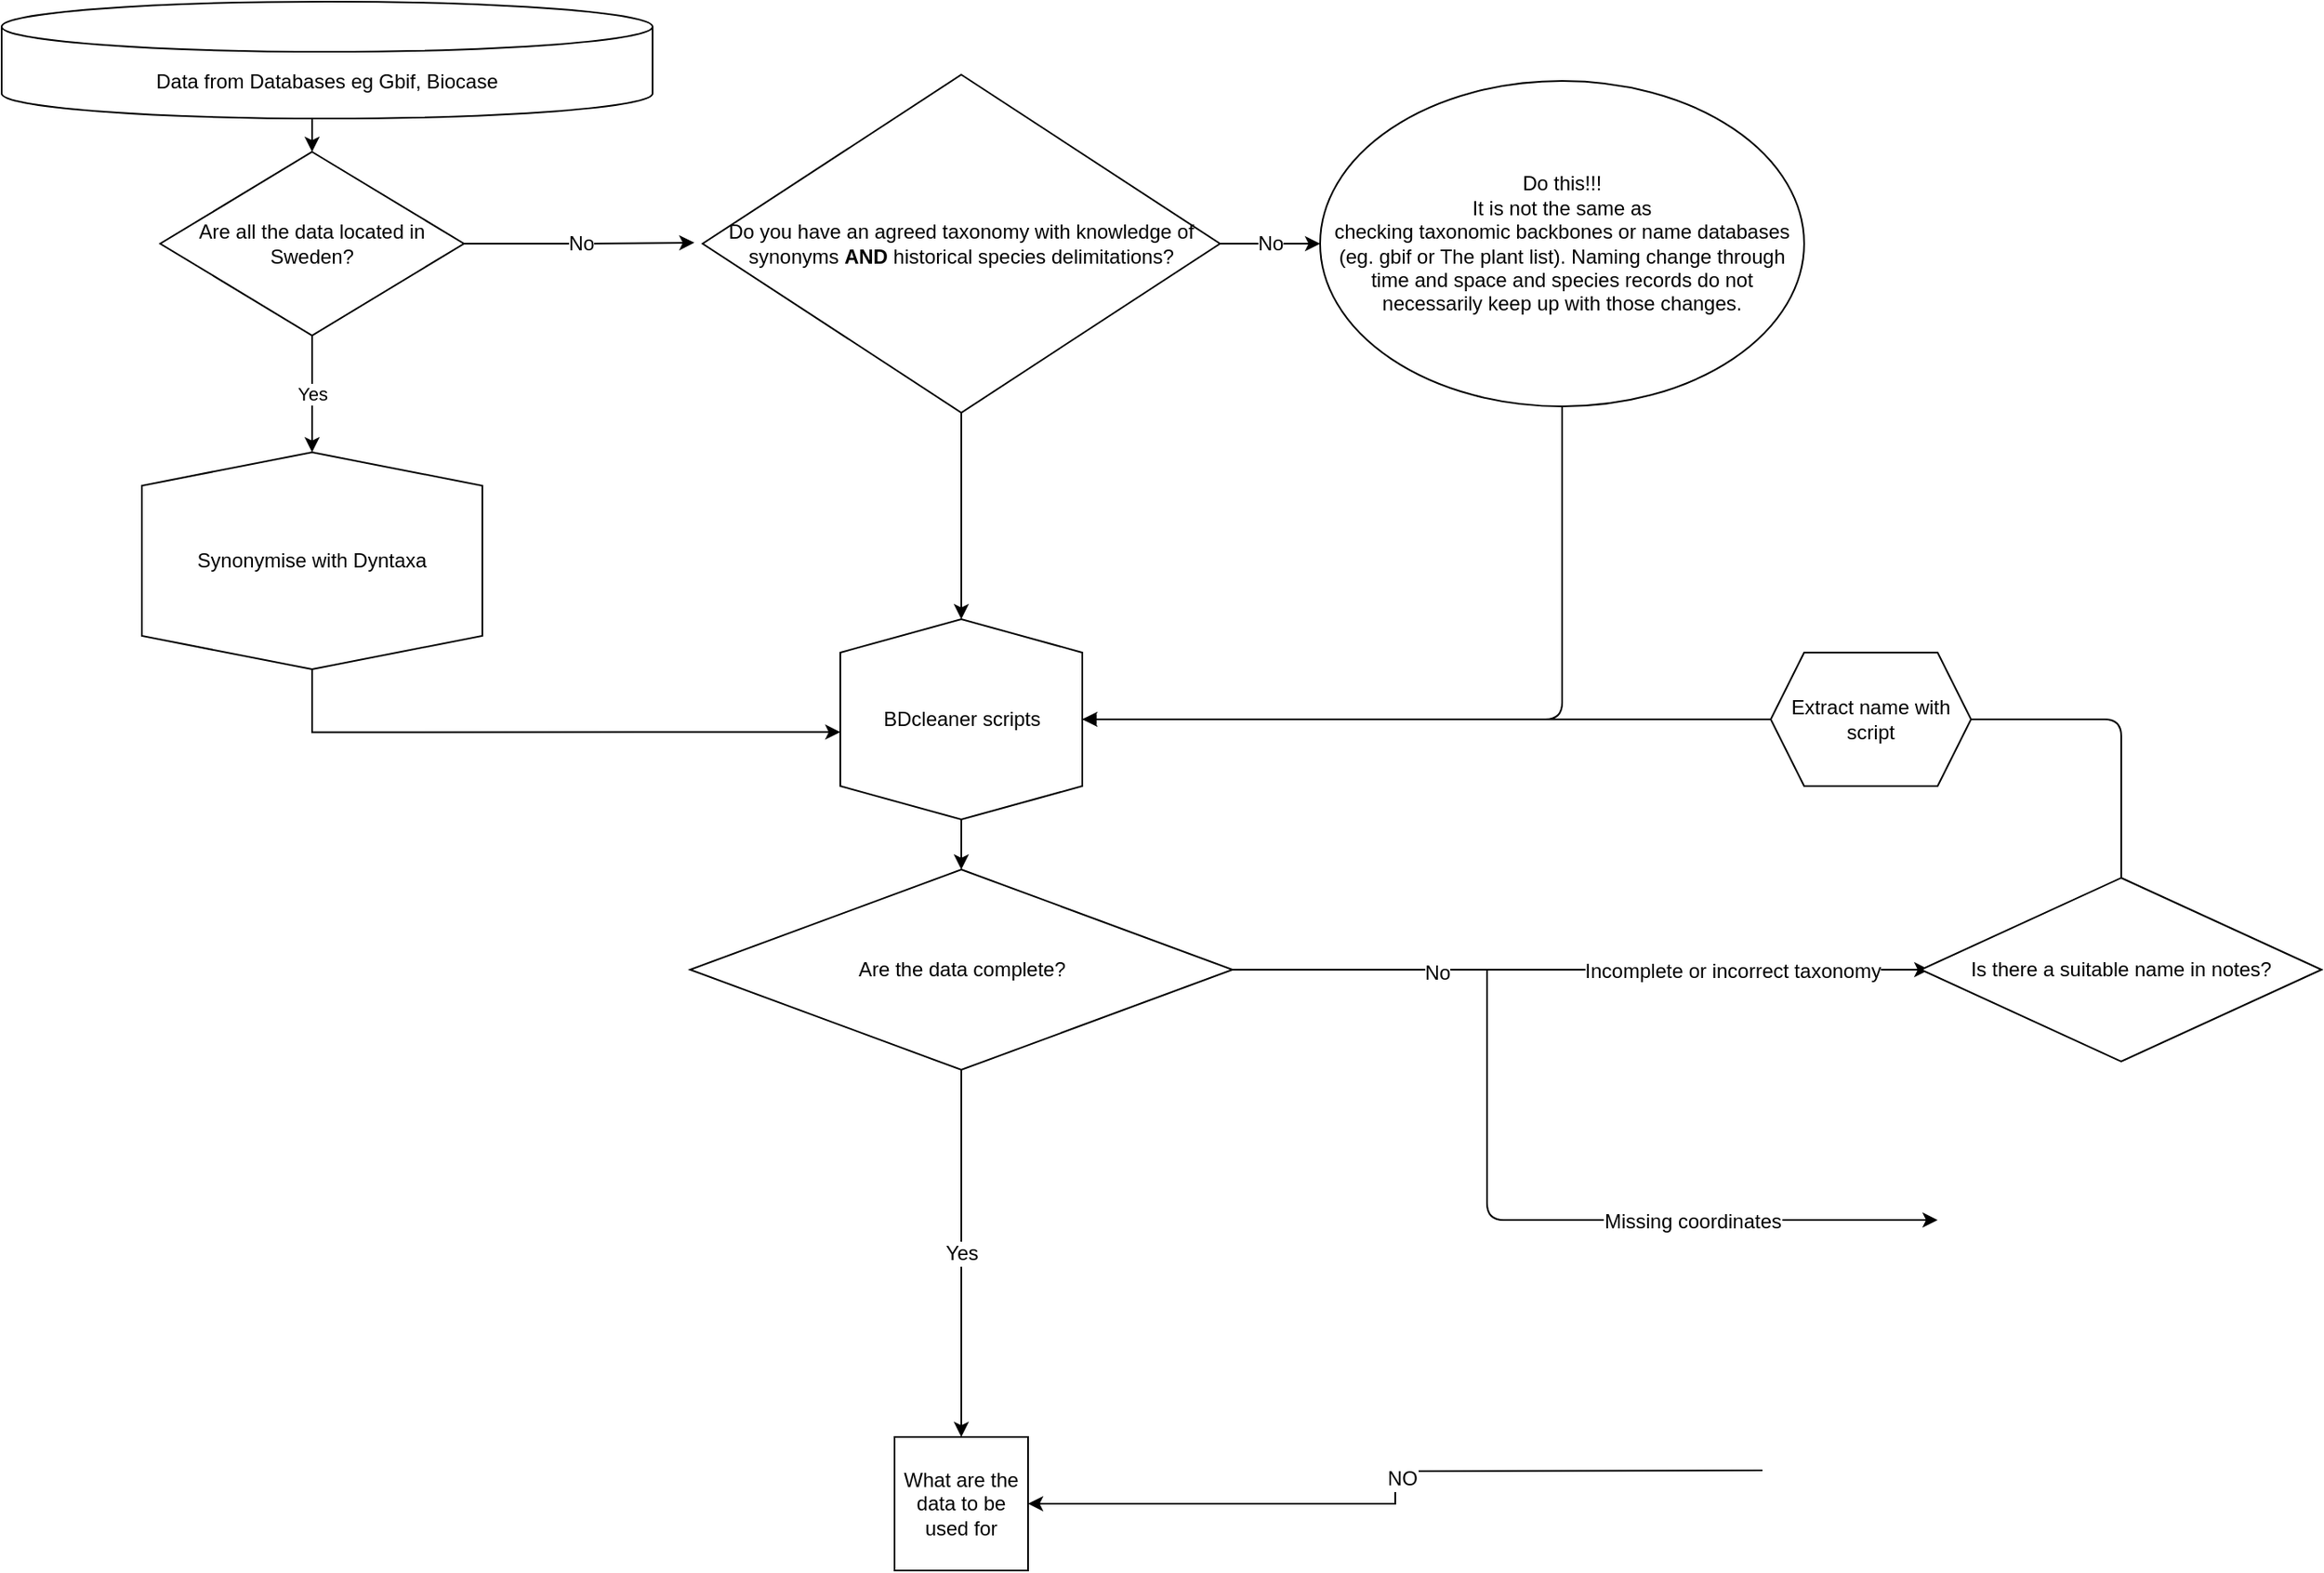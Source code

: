 <mxfile version="13.7.7" type="github">
  <diagram id="C5RBs43oDa-KdzZeNtuy" name="Page-1">
    <mxGraphModel dx="1422" dy="791" grid="1" gridSize="10" guides="1" tooltips="1" connect="1" arrows="1" fold="1" page="1" pageScale="1" pageWidth="2339" pageHeight="3300" math="0" shadow="0">
      <root>
        <mxCell id="WIyWlLk6GJQsqaUBKTNV-0" />
        <mxCell id="WIyWlLk6GJQsqaUBKTNV-1" parent="WIyWlLk6GJQsqaUBKTNV-0" />
        <mxCell id="iHcdqhV0YViVewFqACI8-9" style="edgeStyle=orthogonalEdgeStyle;rounded=0;orthogonalLoop=1;jettySize=auto;html=1;exitX=0.5;exitY=1;exitDx=0;exitDy=0;exitPerimeter=0;entryX=0.5;entryY=0;entryDx=0;entryDy=0;" edge="1" parent="WIyWlLk6GJQsqaUBKTNV-1" source="iHcdqhV0YViVewFqACI8-0" target="iHcdqhV0YViVewFqACI8-1">
          <mxGeometry relative="1" as="geometry" />
        </mxCell>
        <mxCell id="iHcdqhV0YViVewFqACI8-0" value="Data from Databases eg Gbif, Biocase" style="shape=cylinder3;whiteSpace=wrap;html=1;boundedLbl=1;backgroundOutline=1;size=15;" vertex="1" parent="WIyWlLk6GJQsqaUBKTNV-1">
          <mxGeometry x="70" y="50" width="390" height="70" as="geometry" />
        </mxCell>
        <mxCell id="iHcdqhV0YViVewFqACI8-19" value="Yes" style="edgeStyle=orthogonalEdgeStyle;rounded=0;orthogonalLoop=1;jettySize=auto;html=1;entryX=0;entryY=0.5;entryDx=0;entryDy=0;" edge="1" parent="WIyWlLk6GJQsqaUBKTNV-1" source="iHcdqhV0YViVewFqACI8-1" target="iHcdqhV0YViVewFqACI8-4">
          <mxGeometry relative="1" as="geometry">
            <mxPoint x="256" y="280" as="targetPoint" />
          </mxGeometry>
        </mxCell>
        <mxCell id="iHcdqhV0YViVewFqACI8-27" value="No" style="edgeStyle=orthogonalEdgeStyle;rounded=0;orthogonalLoop=1;jettySize=auto;html=1;fontSize=12;entryX=-0.016;entryY=0.497;entryDx=0;entryDy=0;entryPerimeter=0;" edge="1" parent="WIyWlLk6GJQsqaUBKTNV-1" source="iHcdqhV0YViVewFqACI8-1" target="iHcdqhV0YViVewFqACI8-14">
          <mxGeometry relative="1" as="geometry">
            <mxPoint x="427" y="195" as="targetPoint" />
          </mxGeometry>
        </mxCell>
        <mxCell id="iHcdqhV0YViVewFqACI8-1" value="Are all the data located in Sweden?" style="rhombus;whiteSpace=wrap;html=1;" vertex="1" parent="WIyWlLk6GJQsqaUBKTNV-1">
          <mxGeometry x="165" y="140" width="182" height="110" as="geometry" />
        </mxCell>
        <mxCell id="iHcdqhV0YViVewFqACI8-44" style="edgeStyle=orthogonalEdgeStyle;rounded=0;orthogonalLoop=1;jettySize=auto;html=1;entryX=0.564;entryY=1;entryDx=0;entryDy=0;entryPerimeter=0;fontSize=12;" edge="1" parent="WIyWlLk6GJQsqaUBKTNV-1" source="iHcdqhV0YViVewFqACI8-4" target="iHcdqhV0YViVewFqACI8-33">
          <mxGeometry relative="1" as="geometry">
            <Array as="points">
              <mxPoint x="256" y="488" />
            </Array>
          </mxGeometry>
        </mxCell>
        <mxCell id="iHcdqhV0YViVewFqACI8-4" value="Synonymise with Dyntaxa" style="shape=hexagon;perimeter=hexagonPerimeter2;whiteSpace=wrap;html=1;fixedSize=1;direction=south;" vertex="1" parent="WIyWlLk6GJQsqaUBKTNV-1">
          <mxGeometry x="154" y="320" width="204" height="130" as="geometry" />
        </mxCell>
        <mxCell id="iHcdqhV0YViVewFqACI8-22" value="No" style="edgeStyle=orthogonalEdgeStyle;rounded=0;orthogonalLoop=1;jettySize=auto;html=1;fontSize=12;" edge="1" parent="WIyWlLk6GJQsqaUBKTNV-1" source="iHcdqhV0YViVewFqACI8-14" target="iHcdqhV0YViVewFqACI8-20">
          <mxGeometry relative="1" as="geometry" />
        </mxCell>
        <mxCell id="iHcdqhV0YViVewFqACI8-39" style="edgeStyle=orthogonalEdgeStyle;rounded=0;orthogonalLoop=1;jettySize=auto;html=1;fontSize=12;" edge="1" parent="WIyWlLk6GJQsqaUBKTNV-1" source="iHcdqhV0YViVewFqACI8-14" target="iHcdqhV0YViVewFqACI8-33">
          <mxGeometry relative="1" as="geometry" />
        </mxCell>
        <mxCell id="iHcdqhV0YViVewFqACI8-14" value="Do you have an agreed taxonomy with knowledge of synonyms &lt;b&gt;AND&lt;/b&gt; historical species delimitations?" style="rhombus;whiteSpace=wrap;html=1;" vertex="1" parent="WIyWlLk6GJQsqaUBKTNV-1">
          <mxGeometry x="490" y="93.75" width="310" height="202.5" as="geometry" />
        </mxCell>
        <mxCell id="iHcdqhV0YViVewFqACI8-40" style="edgeStyle=orthogonalEdgeStyle;rounded=1;orthogonalLoop=1;jettySize=auto;html=1;fontSize=12;entryX=0.5;entryY=0;entryDx=0;entryDy=0;" edge="1" parent="WIyWlLk6GJQsqaUBKTNV-1" source="iHcdqhV0YViVewFqACI8-20" target="iHcdqhV0YViVewFqACI8-33">
          <mxGeometry relative="1" as="geometry">
            <mxPoint x="1005" y="510" as="targetPoint" />
            <Array as="points">
              <mxPoint x="1005" y="480" />
            </Array>
          </mxGeometry>
        </mxCell>
        <mxCell id="iHcdqhV0YViVewFqACI8-20" value="&lt;div&gt;Do this!!!&lt;/div&gt;&lt;div&gt;It is not the same as &lt;br&gt;&lt;/div&gt;checking taxonomic backbones or name databases (eg. gbif or The plant list). Naming change through time and space and species records do not necessarily keep up with those changes." style="ellipse;whiteSpace=wrap;html=1;" vertex="1" parent="WIyWlLk6GJQsqaUBKTNV-1">
          <mxGeometry x="860" y="97.5" width="290" height="195" as="geometry" />
        </mxCell>
        <mxCell id="iHcdqhV0YViVewFqACI8-46" value="" style="edgeStyle=orthogonalEdgeStyle;rounded=0;orthogonalLoop=1;jettySize=auto;html=1;fontSize=12;" edge="1" parent="WIyWlLk6GJQsqaUBKTNV-1" source="iHcdqhV0YViVewFqACI8-33" target="iHcdqhV0YViVewFqACI8-45">
          <mxGeometry relative="1" as="geometry" />
        </mxCell>
        <mxCell id="iHcdqhV0YViVewFqACI8-33" value="BDcleaner scripts" style="shape=hexagon;perimeter=hexagonPerimeter2;whiteSpace=wrap;html=1;fixedSize=1;fontSize=12;direction=south;" vertex="1" parent="WIyWlLk6GJQsqaUBKTNV-1">
          <mxGeometry x="572.5" y="420" width="145" height="120" as="geometry" />
        </mxCell>
        <mxCell id="iHcdqhV0YViVewFqACI8-59" value="Yes" style="edgeStyle=orthogonalEdgeStyle;rounded=0;orthogonalLoop=1;jettySize=auto;html=1;fontSize=12;" edge="1" parent="WIyWlLk6GJQsqaUBKTNV-1" source="iHcdqhV0YViVewFqACI8-45" target="iHcdqhV0YViVewFqACI8-58">
          <mxGeometry relative="1" as="geometry" />
        </mxCell>
        <mxCell id="iHcdqhV0YViVewFqACI8-45" value="Are the data complete?" style="rhombus;whiteSpace=wrap;html=1;fontSize=12;" vertex="1" parent="WIyWlLk6GJQsqaUBKTNV-1">
          <mxGeometry x="482.5" y="570" width="325" height="120" as="geometry" />
        </mxCell>
        <mxCell id="iHcdqhV0YViVewFqACI8-63" value="" style="edgeStyle=orthogonalEdgeStyle;rounded=0;orthogonalLoop=1;jettySize=auto;html=1;fontSize=12;entryX=1;entryY=0.5;entryDx=0;entryDy=0;exitX=0.5;exitY=1;exitDx=0;exitDy=0;exitPerimeter=0;" edge="1" parent="WIyWlLk6GJQsqaUBKTNV-1" target="iHcdqhV0YViVewFqACI8-58">
          <mxGeometry relative="1" as="geometry">
            <mxPoint x="1125" y="930" as="sourcePoint" />
            <mxPoint x="901.25" y="780" as="targetPoint" />
          </mxGeometry>
        </mxCell>
        <mxCell id="iHcdqhV0YViVewFqACI8-64" value="NO" style="edgeLabel;html=1;align=center;verticalAlign=middle;resizable=0;points=[];fontSize=12;" vertex="1" connectable="0" parent="iHcdqhV0YViVewFqACI8-63">
          <mxGeometry x="-0.06" y="4" relative="1" as="geometry">
            <mxPoint as="offset" />
          </mxGeometry>
        </mxCell>
        <mxCell id="iHcdqhV0YViVewFqACI8-58" value="What are the data to be used for" style="whiteSpace=wrap;html=1;aspect=fixed;fontSize=12;" vertex="1" parent="WIyWlLk6GJQsqaUBKTNV-1">
          <mxGeometry x="605" y="910" width="80" height="80" as="geometry" />
        </mxCell>
        <mxCell id="iHcdqhV0YViVewFqACI8-96" value="" style="endArrow=classic;html=1;fontSize=12;exitX=1;exitY=0.5;exitDx=0;exitDy=0;entryX=0.5;entryY=0;entryDx=0;entryDy=0;" edge="1" parent="WIyWlLk6GJQsqaUBKTNV-1" source="iHcdqhV0YViVewFqACI8-45">
          <mxGeometry width="50" height="50" relative="1" as="geometry">
            <mxPoint x="920" y="620" as="sourcePoint" />
            <mxPoint x="1225" y="630" as="targetPoint" />
          </mxGeometry>
        </mxCell>
        <mxCell id="iHcdqhV0YViVewFqACI8-99" value="No" style="edgeLabel;html=1;align=center;verticalAlign=middle;resizable=0;points=[];fontSize=12;" vertex="1" connectable="0" parent="iHcdqhV0YViVewFqACI8-96">
          <mxGeometry x="-0.421" y="-2" relative="1" as="geometry">
            <mxPoint x="1" as="offset" />
          </mxGeometry>
        </mxCell>
        <mxCell id="iHcdqhV0YViVewFqACI8-100" value="Incomplete or incorrect taxonomy" style="edgeLabel;html=1;align=center;verticalAlign=middle;resizable=0;points=[];fontSize=12;" vertex="1" connectable="0" parent="iHcdqhV0YViVewFqACI8-96">
          <mxGeometry x="0.435" y="-1" relative="1" as="geometry">
            <mxPoint as="offset" />
          </mxGeometry>
        </mxCell>
        <mxCell id="iHcdqhV0YViVewFqACI8-97" value="" style="endArrow=classic;html=1;fontSize=12;edgeStyle=orthogonalEdgeStyle;" edge="1" parent="WIyWlLk6GJQsqaUBKTNV-1">
          <mxGeometry width="50" height="50" relative="1" as="geometry">
            <mxPoint x="960" y="630" as="sourcePoint" />
            <mxPoint x="1230" y="780" as="targetPoint" />
            <Array as="points">
              <mxPoint x="960" y="780" />
            </Array>
          </mxGeometry>
        </mxCell>
        <mxCell id="iHcdqhV0YViVewFqACI8-108" value="Missing coordinates" style="edgeLabel;html=1;align=center;verticalAlign=middle;resizable=0;points=[];fontSize=12;" vertex="1" connectable="0" parent="iHcdqhV0YViVewFqACI8-97">
          <mxGeometry x="0.111" y="39" relative="1" as="geometry">
            <mxPoint x="39" y="40" as="offset" />
          </mxGeometry>
        </mxCell>
        <mxCell id="iHcdqhV0YViVewFqACI8-104" style="edgeStyle=orthogonalEdgeStyle;rounded=1;jumpStyle=arc;orthogonalLoop=1;jettySize=auto;html=1;endArrow=blockThin;endFill=1;fontSize=12;entryX=0.5;entryY=0;entryDx=0;entryDy=0;" edge="1" parent="WIyWlLk6GJQsqaUBKTNV-1" source="iHcdqhV0YViVewFqACI8-103" target="iHcdqhV0YViVewFqACI8-33">
          <mxGeometry relative="1" as="geometry">
            <mxPoint x="1230" y="480" as="targetPoint" />
            <Array as="points">
              <mxPoint x="1340" y="480" />
            </Array>
          </mxGeometry>
        </mxCell>
        <mxCell id="iHcdqhV0YViVewFqACI8-103" value="Is there a suitable name in notes?" style="rhombus;whiteSpace=wrap;html=1;fontSize=12;" vertex="1" parent="WIyWlLk6GJQsqaUBKTNV-1">
          <mxGeometry x="1220" y="575" width="240" height="110" as="geometry" />
        </mxCell>
        <mxCell id="iHcdqhV0YViVewFqACI8-106" value="Extract name with script" style="shape=hexagon;perimeter=hexagonPerimeter2;whiteSpace=wrap;html=1;fixedSize=1;fontSize=12;" vertex="1" parent="WIyWlLk6GJQsqaUBKTNV-1">
          <mxGeometry x="1130" y="440" width="120" height="80" as="geometry" />
        </mxCell>
      </root>
    </mxGraphModel>
  </diagram>
</mxfile>
